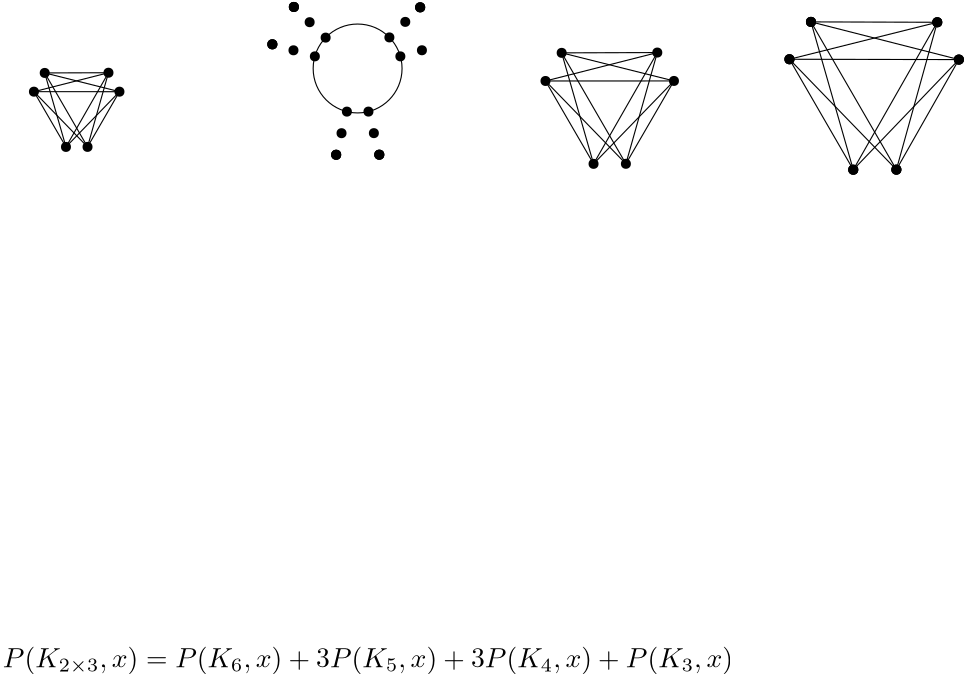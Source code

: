 <?xml version="1.0"?>
<!DOCTYPE ipe SYSTEM "ipe.dtd">
<ipe version="70218" creator="Ipe 7.2.29">
<info created="D:20250317170216" modified="D:20250317170216"/>
<ipestyle name="basic">
<symbol name="arrow/arc(spx)">
<path stroke="sym-stroke" fill="sym-stroke" pen="sym-pen">
0 0 m
-1 0.333 l
-1 -0.333 l
h
</path>
</symbol>
<symbol name="arrow/farc(spx)">
<path stroke="sym-stroke" fill="white" pen="sym-pen">
0 0 m
-1 0.333 l
-1 -0.333 l
h
</path>
</symbol>
<symbol name="arrow/ptarc(spx)">
<path stroke="sym-stroke" fill="sym-stroke" pen="sym-pen">
0 0 m
-1 0.333 l
-0.8 0 l
-1 -0.333 l
h
</path>
</symbol>
<symbol name="arrow/fptarc(spx)">
<path stroke="sym-stroke" fill="white" pen="sym-pen">
0 0 m
-1 0.333 l
-0.8 0 l
-1 -0.333 l
h
</path>
</symbol>
<symbol name="mark/circle(sx)" transformations="translations">
<path fill="sym-stroke">
0.6 0 0 0.6 0 0 e
0.4 0 0 0.4 0 0 e
</path>
</symbol>
<symbol name="mark/disk(sx)" transformations="translations">
<path fill="sym-stroke">
0.6 0 0 0.6 0 0 e
</path>
</symbol>
<symbol name="mark/fdisk(sfx)" transformations="translations">
<group>
<path fill="sym-fill">
0.5 0 0 0.5 0 0 e
</path>
<path fill="sym-stroke" fillrule="eofill">
0.6 0 0 0.6 0 0 e
0.4 0 0 0.4 0 0 e
</path>
</group>
</symbol>
<symbol name="mark/box(sx)" transformations="translations">
<path fill="sym-stroke" fillrule="eofill">
-0.6 -0.6 m
0.6 -0.6 l
0.6 0.6 l
-0.6 0.6 l
h
-0.4 -0.4 m
0.4 -0.4 l
0.4 0.4 l
-0.4 0.4 l
h
</path>
</symbol>
<symbol name="mark/square(sx)" transformations="translations">
<path fill="sym-stroke">
-0.6 -0.6 m
0.6 -0.6 l
0.6 0.6 l
-0.6 0.6 l
h
</path>
</symbol>
<symbol name="mark/fsquare(sfx)" transformations="translations">
<group>
<path fill="sym-fill">
-0.5 -0.5 m
0.5 -0.5 l
0.5 0.5 l
-0.5 0.5 l
h
</path>
<path fill="sym-stroke" fillrule="eofill">
-0.6 -0.6 m
0.6 -0.6 l
0.6 0.6 l
-0.6 0.6 l
h
-0.4 -0.4 m
0.4 -0.4 l
0.4 0.4 l
-0.4 0.4 l
h
</path>
</group>
</symbol>
<symbol name="mark/cross(sx)" transformations="translations">
<group>
<path fill="sym-stroke">
-0.43 -0.57 m
0.57 0.43 l
0.43 0.57 l
-0.57 -0.43 l
h
</path>
<path fill="sym-stroke">
-0.43 0.57 m
0.57 -0.43 l
0.43 -0.57 l
-0.57 0.43 l
h
</path>
</group>
</symbol>
<symbol name="arrow/fnormal(spx)">
<path stroke="sym-stroke" fill="white" pen="sym-pen">
0 0 m
-1 0.333 l
-1 -0.333 l
h
</path>
</symbol>
<symbol name="arrow/pointed(spx)">
<path stroke="sym-stroke" fill="sym-stroke" pen="sym-pen">
0 0 m
-1 0.333 l
-0.8 0 l
-1 -0.333 l
h
</path>
</symbol>
<symbol name="arrow/fpointed(spx)">
<path stroke="sym-stroke" fill="white" pen="sym-pen">
0 0 m
-1 0.333 l
-0.8 0 l
-1 -0.333 l
h
</path>
</symbol>
<symbol name="arrow/linear(spx)">
<path stroke="sym-stroke" pen="sym-pen">
-1 0.333 m
0 0 l
-1 -0.333 l
</path>
</symbol>
<symbol name="arrow/fdouble(spx)">
<path stroke="sym-stroke" fill="white" pen="sym-pen">
0 0 m
-1 0.333 l
-1 -0.333 l
h
-1 0 m
-2 0.333 l
-2 -0.333 l
h
</path>
</symbol>
<symbol name="arrow/double(spx)">
<path stroke="sym-stroke" fill="sym-stroke" pen="sym-pen">
0 0 m
-1 0.333 l
-1 -0.333 l
h
-1 0 m
-2 0.333 l
-2 -0.333 l
h
</path>
</symbol>
<symbol name="arrow/mid-normal(spx)">
<path stroke="sym-stroke" fill="sym-stroke" pen="sym-pen">
0.5 0 m
-0.5 0.333 l
-0.5 -0.333 l
h
</path>
</symbol>
<symbol name="arrow/mid-fnormal(spx)">
<path stroke="sym-stroke" fill="white" pen="sym-pen">
0.5 0 m
-0.5 0.333 l
-0.5 -0.333 l
h
</path>
</symbol>
<symbol name="arrow/mid-pointed(spx)">
<path stroke="sym-stroke" fill="sym-stroke" pen="sym-pen">
0.5 0 m
-0.5 0.333 l
-0.3 0 l
-0.5 -0.333 l
h
</path>
</symbol>
<symbol name="arrow/mid-fpointed(spx)">
<path stroke="sym-stroke" fill="white" pen="sym-pen">
0.5 0 m
-0.5 0.333 l
-0.3 0 l
-0.5 -0.333 l
h
</path>
</symbol>
<symbol name="arrow/mid-double(spx)">
<path stroke="sym-stroke" fill="sym-stroke" pen="sym-pen">
1 0 m
0 0.333 l
0 -0.333 l
h
0 0 m
-1 0.333 l
-1 -0.333 l
h
</path>
</symbol>
<symbol name="arrow/mid-fdouble(spx)">
<path stroke="sym-stroke" fill="white" pen="sym-pen">
1 0 m
0 0.333 l
0 -0.333 l
h
0 0 m
-1 0.333 l
-1 -0.333 l
h
</path>
</symbol>
<anglesize name="22.5 deg" value="22.5"/>
<anglesize name="30 deg" value="30"/>
<anglesize name="45 deg" value="45"/>
<anglesize name="60 deg" value="60"/>
<anglesize name="90 deg" value="90"/>
<arrowsize name="large" value="10"/>
<arrowsize name="small" value="5"/>
<arrowsize name="tiny" value="3"/>
<color name="blue" value="0 0 1"/>
<color name="brown" value="0.647 0.165 0.165"/>
<color name="darkblue" value="0 0 0.545"/>
<color name="darkcyan" value="0 0.545 0.545"/>
<color name="darkgray" value="0.663"/>
<color name="darkgreen" value="0 0.392 0"/>
<color name="darkmagenta" value="0.545 0 0.545"/>
<color name="darkorange" value="1 0.549 0"/>
<color name="darkred" value="0.545 0 0"/>
<color name="gold" value="1 0.843 0"/>
<color name="gray" value="0.745"/>
<color name="green" value="0 1 0"/>
<color name="lightblue" value="0.678 0.847 0.902"/>
<color name="lightcyan" value="0.878 1 1"/>
<color name="lightgray" value="0.827"/>
<color name="lightgreen" value="0.565 0.933 0.565"/>
<color name="lightyellow" value="1 1 0.878"/>
<color name="navy" value="0 0 0.502"/>
<color name="orange" value="1 0.647 0"/>
<color name="pink" value="1 0.753 0.796"/>
<color name="purple" value="0.627 0.125 0.941"/>
<color name="red" value="1 0 0"/>
<color name="seagreen" value="0.18 0.545 0.341"/>
<color name="turquoise" value="0.251 0.878 0.816"/>
<color name="violet" value="0.933 0.51 0.933"/>
<color name="yellow" value="1 1 0"/>
<dashstyle name="dash dot dotted" value="[4 2 1 2 1 2] 0"/>
<dashstyle name="dash dotted" value="[4 2 1 2] 0"/>
<dashstyle name="dashed" value="[4] 0"/>
<dashstyle name="dotted" value="[1 3] 0"/>
<gridsize name="10 pts (~3.5 mm)" value="10"/>
<gridsize name="14 pts (~5 mm)" value="14"/>
<gridsize name="16 pts (~6 mm)" value="16"/>
<gridsize name="20 pts (~7 mm)" value="20"/>
<gridsize name="28 pts (~10 mm)" value="28"/>
<gridsize name="32 pts (~12 mm)" value="32"/>
<gridsize name="4 pts" value="4"/>
<gridsize name="56 pts (~20 mm)" value="56"/>
<gridsize name="8 pts (~3 mm)" value="8"/>
<opacity name="10%" value="0.1"/>
<opacity name="30%" value="0.3"/>
<opacity name="50%" value="0.5"/>
<opacity name="75%" value="0.75"/>
<pen name="fat" value="1.2"/>
<pen name="heavier" value="0.8"/>
<pen name="ultrafat" value="2"/>
<symbolsize name="large" value="5"/>
<symbolsize name="small" value="2"/>
<symbolsize name="tiny" value="1.1"/>
<textsize name="Huge" value="\Huge"/>
<textsize name="LARGE" value="\LARGE"/>
<textsize name="Large" value="\Large"/>
<textsize name="footnote" value="\footnotesize"/>
<textsize name="huge" value="\huge"/>
<textsize name="large" value="\large"/>
<textsize name="script" value="\scriptsize"/>
<textsize name="small" value="\small"/>
<textsize name="tiny" value="\tiny"/>
<textstyle name="center" begin="\begin{center}" end="\end{center}"/>
<textstyle name="item" begin="\begin{itemize}\item{}" end="\end{itemize}"/>
<textstyle name="itemize" begin="\begin{itemize}" end="\end{itemize}"/>
<tiling name="falling" angle="-60" step="4" width="1"/>
<tiling name="rising" angle="30" step="4" width="1"/>
</ipestyle>
<page>
<layer name="alpha"/>
<view layers="alpha" active="alpha"/>
<text layer="alpha" matrix="1 0 0 1 -47.7391 8.44777" transformations="translations" pos="208 560" stroke="black" type="label" width="262.879" height="7.473" depth="2.49" valign="baseline" style="math">P(K_{2 \times 3},x) = P(K_6,x) + 3P(K_5,x) + 3P(K_4,x) + P(K_3,x)</text>
<use matrix="0.00145227 -0.999999 0.999999 0.00145227 -496.419 1070.86" name="mark/disk(sx)" pos="319.045 791.761" size="normal" stroke="black"/>
<use matrix="0.00145227 -0.999999 0.999999 0.00145227 -496.419 1070.86" name="mark/disk(sx)" pos="319.045 776.239" size="normal" stroke="black"/>
<use matrix="0.00145227 -0.999999 0.999999 0.00145227 -496.419 1070.86" name="mark/disk(sx)" pos="319.045 791.761" size="normal" stroke="black"/>
<use matrix="0.00145227 -0.999999 0.999999 0.00145227 -496.419 1070.86" name="mark/disk(sx)" pos="319.045 776.239" size="normal" stroke="black"/>
<use matrix="0.00145227 -0.999999 0.999999 0.00145227 -496.419 1070.86" name="mark/disk(sx)" pos="319.045 791.761" size="normal" stroke="black"/>
<use matrix="0.00145227 -0.999999 0.999999 0.00145227 -496.419 1070.86" name="mark/disk(sx)" pos="319.045 776.239" size="normal" stroke="black"/>
<use matrix="0.865298 0.501257 -0.501257 0.865298 431.33 -39.0155" name="mark/disk(sx)" pos="319.045 791.761" size="normal" stroke="black"/>
<use matrix="0.865298 0.501257 -0.501257 0.865298 431.33 -39.0155" name="mark/disk(sx)" pos="319.045 791.761" size="normal" stroke="black"/>
<use matrix="0.865298 0.501257 -0.501257 0.865298 424.181 -41.0413" name="mark/disk(sx)" pos="319.045 776.239" size="normal" stroke="black"/>
<use matrix="0.865298 0.501257 -0.501257 0.865298 431.33 -39.0155" name="mark/disk(sx)" pos="319.045 791.761" size="normal" stroke="black"/>
<use matrix="-0.86675 0.498741 -0.498741 -0.86675 928.725 1319.84" name="mark/disk(sx)" pos="319.045 791.761" size="normal" stroke="black"/>
<use matrix="-0.86675 0.498741 -0.498741 -0.86675 928.725 1319.84" name="mark/disk(sx)" pos="319.045 776.239" size="normal" stroke="black"/>
<use matrix="-0.86675 0.498741 -0.498741 -0.86675 928.725 1319.84" name="mark/disk(sx)" pos="319.045 791.761" size="normal" stroke="black"/>
<use matrix="-0.86675 0.498741 -0.498741 -0.86675 928.725 1319.84" name="mark/disk(sx)" pos="319.045 776.239" size="normal" stroke="black"/>
<use matrix="-0.86675 0.498741 -0.498741 -0.86675 928.725 1319.84" name="mark/disk(sx)" pos="319.045 791.761" size="normal" stroke="black"/>
<use matrix="-0.86675 0.498741 -0.498741 -0.86675 928.725 1319.84" name="mark/disk(sx)" pos="319.045 776.239" size="normal" stroke="black"/>
<use matrix="0.00145227 -0.999999 0.999999 0.00145227 -310.266 1065.48" name="mark/disk(sx)" pos="319.045 791.761" size="normal" stroke="black"/>
<use matrix="0.00145227 -0.999999 0.999999 0.00145227 -310.266 1065.48" name="mark/disk(sx)" pos="319.045 776.239" size="normal" stroke="black"/>
<use matrix="0.00145227 -0.999999 0.999999 0.00145227 -310.266 1065.48" name="mark/disk(sx)" pos="319.045 791.761" size="normal" stroke="black"/>
<use matrix="0.00145227 -0.999999 0.999999 0.00145227 -310.266 1065.48" name="mark/disk(sx)" pos="319.045 776.239" size="normal" stroke="black"/>
<use matrix="0.00145227 -0.999999 0.999999 0.00145227 -310.266 1065.48" name="mark/disk(sx)" pos="319.045 791.761" size="normal" stroke="black"/>
<use matrix="0.00145227 -0.999999 0.999999 0.00145227 -310.266 1065.48" name="mark/disk(sx)" pos="319.045 776.239" size="normal" stroke="black"/>
<use matrix="0.865298 0.501257 -0.501257 0.865298 617.483 -44.3963" name="mark/disk(sx)" pos="319.045 791.761" size="normal" stroke="black"/>
<use matrix="0.865298 0.501257 -0.501257 0.865298 617.483 -44.3963" name="mark/disk(sx)" pos="319.045 776.239" size="normal" stroke="black"/>
<use matrix="0.865298 0.501257 -0.501257 0.865298 617.483 -44.3963" name="mark/disk(sx)" pos="319.045 791.761" size="normal" stroke="black"/>
<use matrix="0.865298 0.501257 -0.501257 0.865298 617.483 -44.3963" name="mark/disk(sx)" pos="319.045 776.239" size="normal" stroke="black"/>
<use matrix="0.865298 0.501257 -0.501257 0.865298 617.483 -44.3963" name="mark/disk(sx)" pos="319.045 791.761" size="normal" stroke="black"/>
<use matrix="0.865298 0.501257 -0.501257 0.865298 617.483 -44.3963" name="mark/disk(sx)" pos="319.045 776.239" size="normal" stroke="black"/>
<use matrix="-0.86675 0.498741 -0.498741 -0.86675 1114.88 1314.46" name="mark/disk(sx)" pos="319.045 791.761" size="normal" stroke="black"/>
<use matrix="-0.86675 0.498741 -0.498741 -0.86675 1114.88 1314.46" name="mark/disk(sx)" pos="319.045 776.239" size="normal" stroke="black"/>
<use matrix="-0.86675 0.498741 -0.498741 -0.86675 1114.88 1314.46" name="mark/disk(sx)" pos="319.045 791.761" size="normal" stroke="black"/>
<use matrix="-0.86675 0.498741 -0.498741 -0.86675 1114.88 1314.46" name="mark/disk(sx)" pos="319.045 776.239" size="normal" stroke="black"/>
<use matrix="-0.86675 0.498741 -0.498741 -0.86675 1114.88 1314.46" name="mark/disk(sx)" pos="319.045 791.761" size="normal" stroke="black"/>
<use matrix="-0.86675 0.498741 -0.498741 -0.86675 1114.88 1314.46" name="mark/disk(sx)" pos="319.045 776.239" size="normal" stroke="black"/>
<path stroke="black">
496.677 800.636 m
451.204 800.775 l
</path>
<path stroke="black">
496.677 800.636 m
443.462 787.321 l
</path>
<path stroke="black">
496.677 800.636 m
466.436 747.562 l
</path>
<path stroke="black">
496.677 800.636 m
481.958 747.584 l
</path>
<path stroke="black">
504.457 787.205 m
451.204 800.775 l
</path>
<path stroke="black">
504.457 787.205 m
443.462 787.321 l
</path>
<path stroke="black">
504.457 787.205 m
466.436 747.562 l
</path>
<path stroke="black">
504.457 787.205 m
481.958 747.584 l
</path>
<path stroke="black">
451.204 800.775 m
481.958 747.584 l
</path>
<path stroke="black">
451.204 800.775 m
466.436 747.562 l
</path>
<path stroke="black" cap="1">
451.204 800.775 m
451.204 800.775 l
</path>
<path stroke="black">
443.462 787.321 m
481.958 747.584 l
</path>
<path stroke="black">
443.462 787.321 m
466.436 747.562 l
</path>
<use name="mark/disk(sx)" pos="305.162 800.777" size="normal" stroke="black"/>
<use name="mark/disk(sx)" pos="270.733 800.669" size="normal" stroke="black"/>
<use name="mark/disk(sx)" pos="264.91 790.547" size="normal" stroke="black"/>
<use name="mark/disk(sx)" pos="282.212 760.708" size="normal" stroke="black"/>
<use name="mark/disk(sx)" pos="293.854 760.725" size="normal" stroke="black"/>
<use matrix="0.865298 0.501257 -0.501257 0.865298 514.91 -52.0833" name="mark/disk(sx)" pos="319.045 776.239" size="normal" stroke="black"/>
<use matrix="1 0 0 1 90.729 -11.042" name="mark/disk(sx)" pos="305.162 800.777" size="normal" stroke="black"/>
<use matrix="1 0 0 1 90.729 -11.042" name="mark/disk(sx)" pos="270.733 800.669" size="normal" stroke="black"/>
<use matrix="1 0 0 1 90.729 -11.042" name="mark/disk(sx)" pos="264.91 790.547" size="normal" stroke="black"/>
<use matrix="1 0 0 1 90.729 -11.042" name="mark/disk(sx)" pos="282.212 760.708" size="normal" stroke="black"/>
<use matrix="1 0 0 1 90.729 -11.042" name="mark/disk(sx)" pos="293.854 760.725" size="normal" stroke="black"/>
<path stroke="black">
361.462 789.627 m
395.891 789.735 l
</path>
<path stroke="black">
361.462 789.627 m
401.884 779.518 l
</path>
<path stroke="black">
355.639 779.505 m
395.891 789.735 l
</path>
<path stroke="black">
355.639 779.505 m
401.884 779.518 l
</path>
<path stroke="black">
361.462 789.627 m
384.583 749.683 l
</path>
<path stroke="black">
361.462 789.627 m
372.941 749.666 l
</path>
<path stroke="black">
355.639 779.505 m
384.583 749.683 l
</path>
<path stroke="black">
355.639 779.505 m
372.941 749.666 l
</path>
<path stroke="black">
372.941 749.666 m
395.891 789.735 l
</path>
<path stroke="black">
372.941 749.666 m
401.884 779.518 l
</path>
<path stroke="black">
384.583 749.683 m
395.891 789.735 l
</path>
<path stroke="black">
384.583 749.683 m
401.884 779.518 l
</path>
<path stroke="black">
16 0 0 16 288 784 e
</path>
<use name="mark/disk(sx)" pos="291.903 768.483" size="normal" stroke="black"/>
<use name="mark/disk(sx)" pos="284.141 768.472" size="normal" stroke="black"/>
<use name="mark/disk(sx)" pos="272.607 788.364" size="normal" stroke="black"/>
<use name="mark/disk(sx)" pos="276.489 795.113" size="normal" stroke="black"/>
<use name="mark/disk(sx)" pos="299.442 795.184" size="normal" stroke="black"/>
<use name="mark/disk(sx)" pos="303.394 788.362" size="normal" stroke="black"/>
<use matrix="1 0 0 1 -101.131 -12.711" name="mark/disk(sx)" pos="291.903 768.483" size="normal" stroke="black"/>
<use matrix="1 0 0 1 -101.131 -12.711" name="mark/disk(sx)" pos="284.141 768.472" size="normal" stroke="black"/>
<use matrix="1 0 0 1 -101.131 -12.711" name="mark/disk(sx)" pos="272.607 788.364" size="normal" stroke="black"/>
<use matrix="1 0 0 1 -101.131 -12.711" name="mark/disk(sx)" pos="276.489 795.113" size="normal" stroke="black"/>
<use matrix="1 0 0 1 -101.131 -12.711" name="mark/disk(sx)" pos="299.442 795.184" size="normal" stroke="black"/>
<use matrix="1 0 0 1 -101.131 -12.711" name="mark/disk(sx)" pos="303.394 788.362" size="normal" stroke="black"/>
<path stroke="black">
175.358 782.402 m
198.311 782.473 l
</path>
<path stroke="black">
175.358 782.402 m
202.263 775.651 l
</path>
<path stroke="black">
175.358 782.402 m
190.772 755.772 l
</path>
<path stroke="black">
175.358 782.402 m
183.01 755.761 l
</path>
<path stroke="black">
171.476 775.653 m
198.311 782.473 l
</path>
<path stroke="black">
171.476 775.653 m
202.263 775.651 l
</path>
<path stroke="black">
198.311 782.473 m
183.01 755.761 l
</path>
<path stroke="black">
198.311 782.473 m
190.772 755.772 l
</path>
<path stroke="black">
202.263 775.651 m
183.01 755.761 l
</path>
<path stroke="black">
202.263 775.651 m
190.772 755.772 l
</path>
<path stroke="black">
171.476 775.653 m
190.772 755.772 l
</path>
<path stroke="black">
171.476 775.653 m
183.01 755.761 l
</path>
</page>
</ipe>
